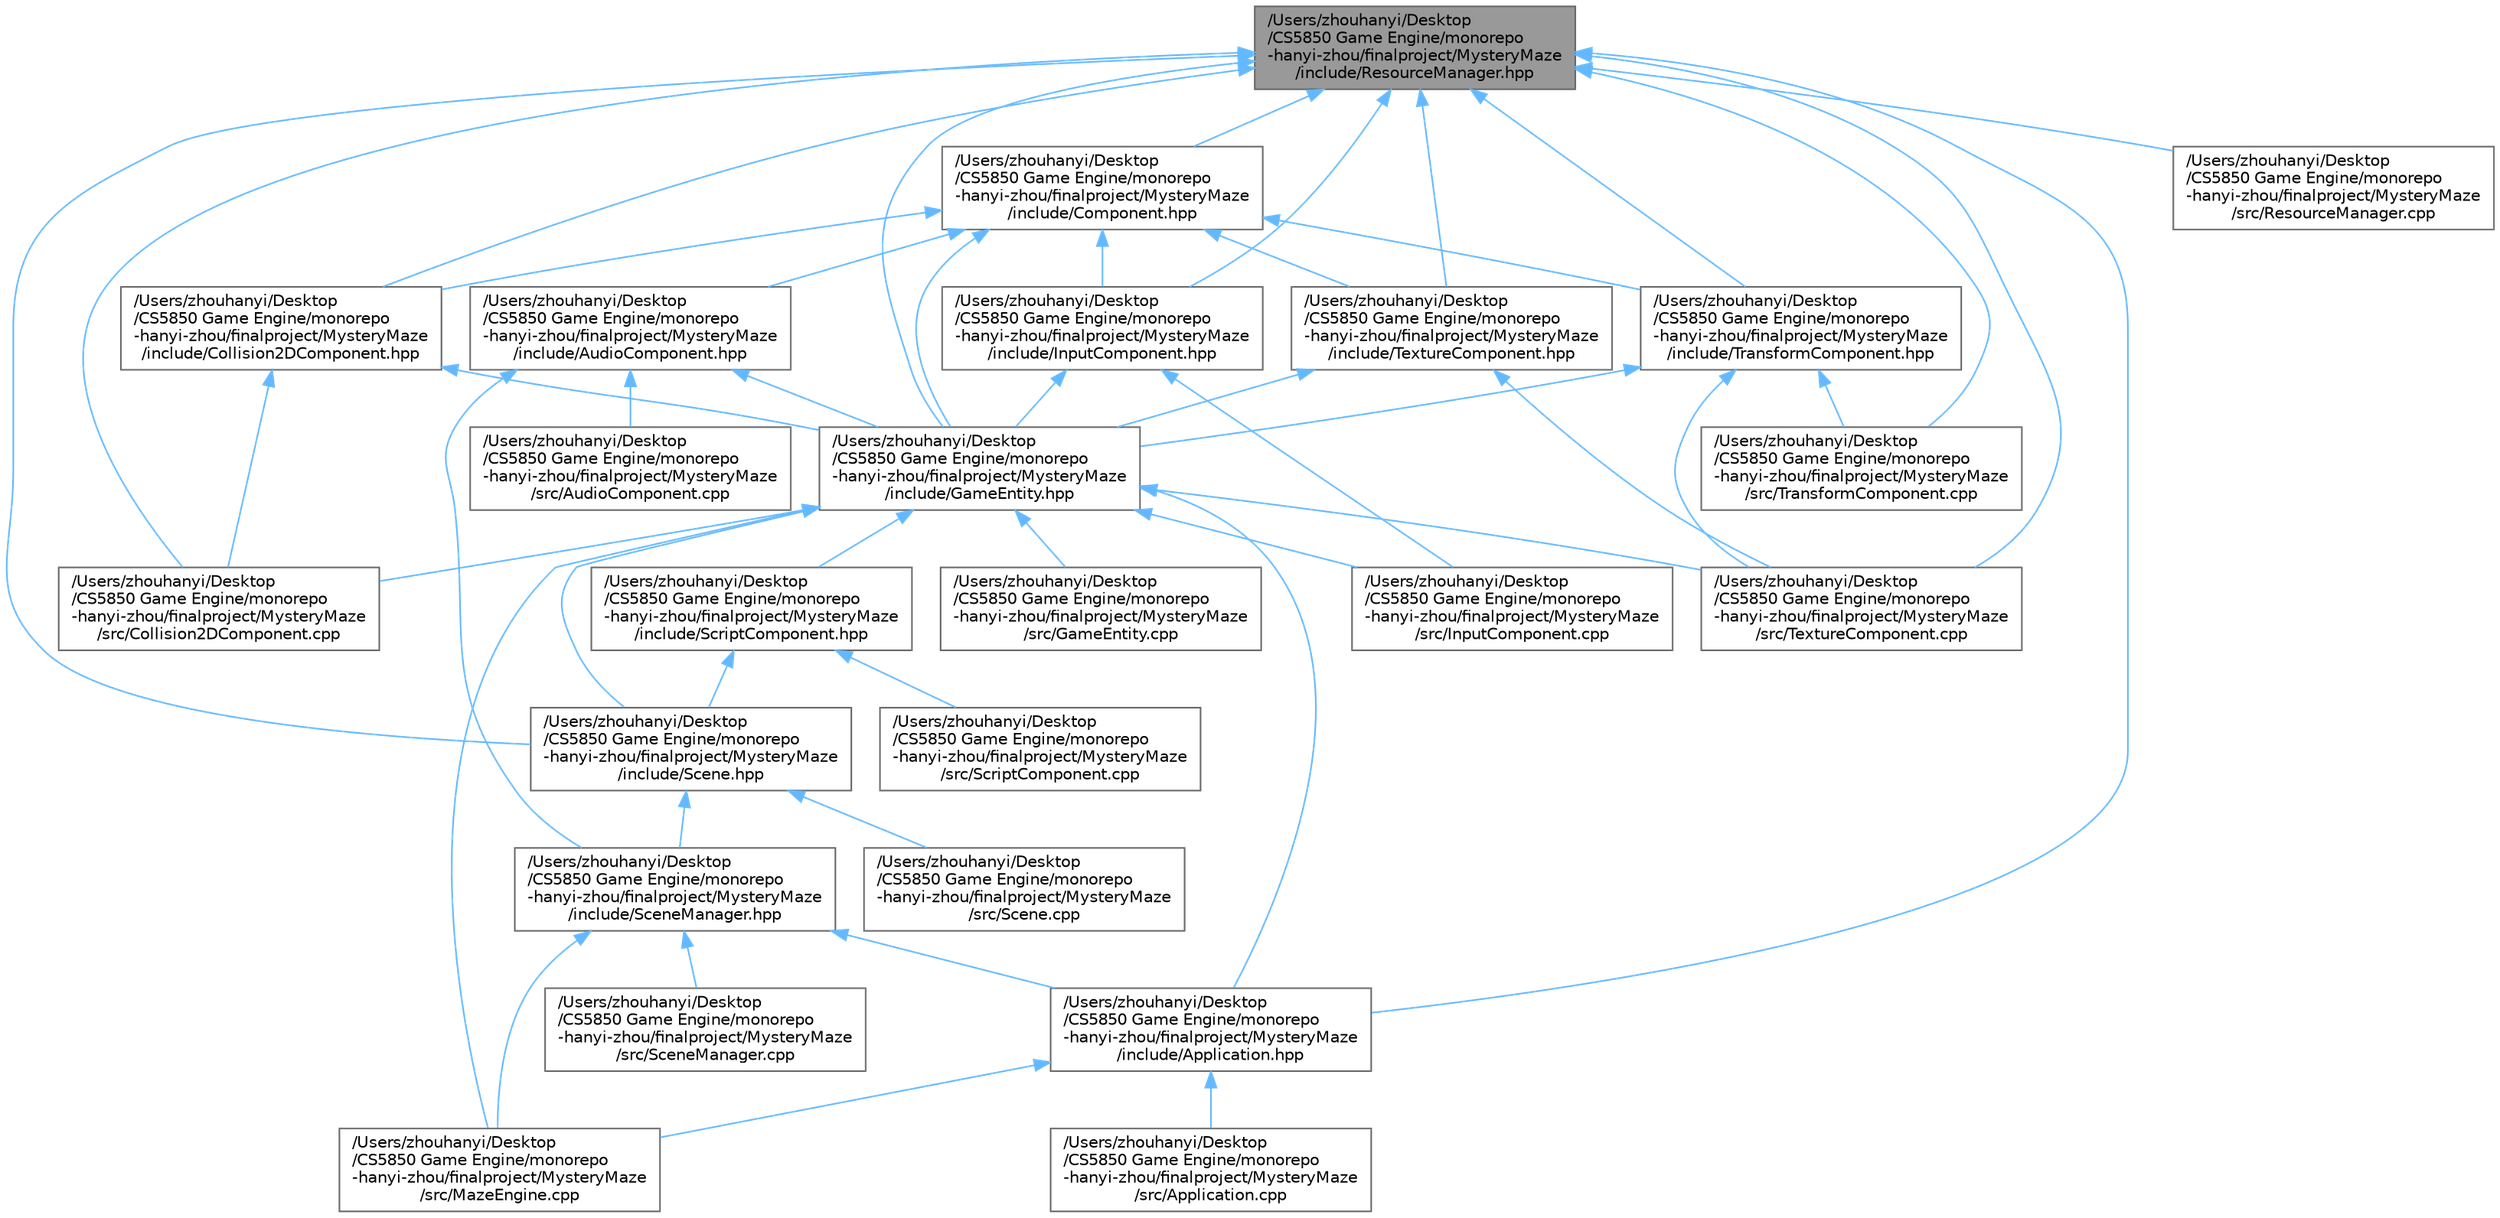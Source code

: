 digraph "/Users/zhouhanyi/Desktop/CS5850 Game Engine/monorepo-hanyi-zhou/finalproject/MysteryMaze/include/ResourceManager.hpp"
{
 // LATEX_PDF_SIZE
  bgcolor="transparent";
  edge [fontname=Helvetica,fontsize=10,labelfontname=Helvetica,labelfontsize=10];
  node [fontname=Helvetica,fontsize=10,shape=box,height=0.2,width=0.4];
  Node1 [id="Node000001",label="/Users/zhouhanyi/Desktop\l/CS5850 Game Engine/monorepo\l-hanyi-zhou/finalproject/MysteryMaze\l/include/ResourceManager.hpp",height=0.2,width=0.4,color="gray40", fillcolor="grey60", style="filled", fontcolor="black",tooltip=" "];
  Node1 -> Node2 [id="edge1_Node000001_Node000002",dir="back",color="steelblue1",style="solid",tooltip=" "];
  Node2 [id="Node000002",label="/Users/zhouhanyi/Desktop\l/CS5850 Game Engine/monorepo\l-hanyi-zhou/finalproject/MysteryMaze\l/include/Application.hpp",height=0.2,width=0.4,color="grey40", fillcolor="white", style="filled",URL="$_application_8hpp.html",tooltip=" "];
  Node2 -> Node3 [id="edge2_Node000002_Node000003",dir="back",color="steelblue1",style="solid",tooltip=" "];
  Node3 [id="Node000003",label="/Users/zhouhanyi/Desktop\l/CS5850 Game Engine/monorepo\l-hanyi-zhou/finalproject/MysteryMaze\l/src/Application.cpp",height=0.2,width=0.4,color="grey40", fillcolor="white", style="filled",URL="$_application_8cpp.html",tooltip=" "];
  Node2 -> Node4 [id="edge3_Node000002_Node000004",dir="back",color="steelblue1",style="solid",tooltip=" "];
  Node4 [id="Node000004",label="/Users/zhouhanyi/Desktop\l/CS5850 Game Engine/monorepo\l-hanyi-zhou/finalproject/MysteryMaze\l/src/MazeEngine.cpp",height=0.2,width=0.4,color="grey40", fillcolor="white", style="filled",URL="$_maze_engine_8cpp.html",tooltip=" "];
  Node1 -> Node5 [id="edge4_Node000001_Node000005",dir="back",color="steelblue1",style="solid",tooltip=" "];
  Node5 [id="Node000005",label="/Users/zhouhanyi/Desktop\l/CS5850 Game Engine/monorepo\l-hanyi-zhou/finalproject/MysteryMaze\l/include/Collision2DComponent.hpp",height=0.2,width=0.4,color="grey40", fillcolor="white", style="filled",URL="$_collision2_d_component_8hpp.html",tooltip=" "];
  Node5 -> Node6 [id="edge5_Node000005_Node000006",dir="back",color="steelblue1",style="solid",tooltip=" "];
  Node6 [id="Node000006",label="/Users/zhouhanyi/Desktop\l/CS5850 Game Engine/monorepo\l-hanyi-zhou/finalproject/MysteryMaze\l/include/GameEntity.hpp",height=0.2,width=0.4,color="grey40", fillcolor="white", style="filled",URL="$_game_entity_8hpp.html",tooltip=" "];
  Node6 -> Node2 [id="edge6_Node000006_Node000002",dir="back",color="steelblue1",style="solid",tooltip=" "];
  Node6 -> Node7 [id="edge7_Node000006_Node000007",dir="back",color="steelblue1",style="solid",tooltip=" "];
  Node7 [id="Node000007",label="/Users/zhouhanyi/Desktop\l/CS5850 Game Engine/monorepo\l-hanyi-zhou/finalproject/MysteryMaze\l/include/Scene.hpp",height=0.2,width=0.4,color="grey40", fillcolor="white", style="filled",URL="$_scene_8hpp.html",tooltip=" "];
  Node7 -> Node8 [id="edge8_Node000007_Node000008",dir="back",color="steelblue1",style="solid",tooltip=" "];
  Node8 [id="Node000008",label="/Users/zhouhanyi/Desktop\l/CS5850 Game Engine/monorepo\l-hanyi-zhou/finalproject/MysteryMaze\l/include/SceneManager.hpp",height=0.2,width=0.4,color="grey40", fillcolor="white", style="filled",URL="$_scene_manager_8hpp.html",tooltip=" "];
  Node8 -> Node2 [id="edge9_Node000008_Node000002",dir="back",color="steelblue1",style="solid",tooltip=" "];
  Node8 -> Node4 [id="edge10_Node000008_Node000004",dir="back",color="steelblue1",style="solid",tooltip=" "];
  Node8 -> Node9 [id="edge11_Node000008_Node000009",dir="back",color="steelblue1",style="solid",tooltip=" "];
  Node9 [id="Node000009",label="/Users/zhouhanyi/Desktop\l/CS5850 Game Engine/monorepo\l-hanyi-zhou/finalproject/MysteryMaze\l/src/SceneManager.cpp",height=0.2,width=0.4,color="grey40", fillcolor="white", style="filled",URL="$_scene_manager_8cpp.html",tooltip=" "];
  Node7 -> Node10 [id="edge12_Node000007_Node000010",dir="back",color="steelblue1",style="solid",tooltip=" "];
  Node10 [id="Node000010",label="/Users/zhouhanyi/Desktop\l/CS5850 Game Engine/monorepo\l-hanyi-zhou/finalproject/MysteryMaze\l/src/Scene.cpp",height=0.2,width=0.4,color="grey40", fillcolor="white", style="filled",URL="$_scene_8cpp.html",tooltip=" "];
  Node6 -> Node11 [id="edge13_Node000006_Node000011",dir="back",color="steelblue1",style="solid",tooltip=" "];
  Node11 [id="Node000011",label="/Users/zhouhanyi/Desktop\l/CS5850 Game Engine/monorepo\l-hanyi-zhou/finalproject/MysteryMaze\l/include/ScriptComponent.hpp",height=0.2,width=0.4,color="grey40", fillcolor="white", style="filled",URL="$_script_component_8hpp.html",tooltip=" "];
  Node11 -> Node7 [id="edge14_Node000011_Node000007",dir="back",color="steelblue1",style="solid",tooltip=" "];
  Node11 -> Node12 [id="edge15_Node000011_Node000012",dir="back",color="steelblue1",style="solid",tooltip=" "];
  Node12 [id="Node000012",label="/Users/zhouhanyi/Desktop\l/CS5850 Game Engine/monorepo\l-hanyi-zhou/finalproject/MysteryMaze\l/src/ScriptComponent.cpp",height=0.2,width=0.4,color="grey40", fillcolor="white", style="filled",URL="$_script_component_8cpp.html",tooltip=" "];
  Node6 -> Node13 [id="edge16_Node000006_Node000013",dir="back",color="steelblue1",style="solid",tooltip=" "];
  Node13 [id="Node000013",label="/Users/zhouhanyi/Desktop\l/CS5850 Game Engine/monorepo\l-hanyi-zhou/finalproject/MysteryMaze\l/src/Collision2DComponent.cpp",height=0.2,width=0.4,color="grey40", fillcolor="white", style="filled",URL="$_collision2_d_component_8cpp.html",tooltip=" "];
  Node6 -> Node14 [id="edge17_Node000006_Node000014",dir="back",color="steelblue1",style="solid",tooltip=" "];
  Node14 [id="Node000014",label="/Users/zhouhanyi/Desktop\l/CS5850 Game Engine/monorepo\l-hanyi-zhou/finalproject/MysteryMaze\l/src/GameEntity.cpp",height=0.2,width=0.4,color="grey40", fillcolor="white", style="filled",URL="$_game_entity_8cpp.html",tooltip=" "];
  Node6 -> Node15 [id="edge18_Node000006_Node000015",dir="back",color="steelblue1",style="solid",tooltip=" "];
  Node15 [id="Node000015",label="/Users/zhouhanyi/Desktop\l/CS5850 Game Engine/monorepo\l-hanyi-zhou/finalproject/MysteryMaze\l/src/InputComponent.cpp",height=0.2,width=0.4,color="grey40", fillcolor="white", style="filled",URL="$_input_component_8cpp.html",tooltip=" "];
  Node6 -> Node4 [id="edge19_Node000006_Node000004",dir="back",color="steelblue1",style="solid",tooltip=" "];
  Node6 -> Node16 [id="edge20_Node000006_Node000016",dir="back",color="steelblue1",style="solid",tooltip=" "];
  Node16 [id="Node000016",label="/Users/zhouhanyi/Desktop\l/CS5850 Game Engine/monorepo\l-hanyi-zhou/finalproject/MysteryMaze\l/src/TextureComponent.cpp",height=0.2,width=0.4,color="grey40", fillcolor="white", style="filled",URL="$_texture_component_8cpp.html",tooltip=" "];
  Node5 -> Node13 [id="edge21_Node000005_Node000013",dir="back",color="steelblue1",style="solid",tooltip=" "];
  Node1 -> Node17 [id="edge22_Node000001_Node000017",dir="back",color="steelblue1",style="solid",tooltip=" "];
  Node17 [id="Node000017",label="/Users/zhouhanyi/Desktop\l/CS5850 Game Engine/monorepo\l-hanyi-zhou/finalproject/MysteryMaze\l/include/Component.hpp",height=0.2,width=0.4,color="grey40", fillcolor="white", style="filled",URL="$_component_8hpp.html",tooltip=" "];
  Node17 -> Node18 [id="edge23_Node000017_Node000018",dir="back",color="steelblue1",style="solid",tooltip=" "];
  Node18 [id="Node000018",label="/Users/zhouhanyi/Desktop\l/CS5850 Game Engine/monorepo\l-hanyi-zhou/finalproject/MysteryMaze\l/include/AudioComponent.hpp",height=0.2,width=0.4,color="grey40", fillcolor="white", style="filled",URL="$_audio_component_8hpp.html",tooltip=" "];
  Node18 -> Node6 [id="edge24_Node000018_Node000006",dir="back",color="steelblue1",style="solid",tooltip=" "];
  Node18 -> Node8 [id="edge25_Node000018_Node000008",dir="back",color="steelblue1",style="solid",tooltip=" "];
  Node18 -> Node19 [id="edge26_Node000018_Node000019",dir="back",color="steelblue1",style="solid",tooltip=" "];
  Node19 [id="Node000019",label="/Users/zhouhanyi/Desktop\l/CS5850 Game Engine/monorepo\l-hanyi-zhou/finalproject/MysteryMaze\l/src/AudioComponent.cpp",height=0.2,width=0.4,color="grey40", fillcolor="white", style="filled",URL="$_audio_component_8cpp.html",tooltip=" "];
  Node17 -> Node5 [id="edge27_Node000017_Node000005",dir="back",color="steelblue1",style="solid",tooltip=" "];
  Node17 -> Node6 [id="edge28_Node000017_Node000006",dir="back",color="steelblue1",style="solid",tooltip=" "];
  Node17 -> Node20 [id="edge29_Node000017_Node000020",dir="back",color="steelblue1",style="solid",tooltip=" "];
  Node20 [id="Node000020",label="/Users/zhouhanyi/Desktop\l/CS5850 Game Engine/monorepo\l-hanyi-zhou/finalproject/MysteryMaze\l/include/InputComponent.hpp",height=0.2,width=0.4,color="grey40", fillcolor="white", style="filled",URL="$_input_component_8hpp.html",tooltip=" "];
  Node20 -> Node6 [id="edge30_Node000020_Node000006",dir="back",color="steelblue1",style="solid",tooltip=" "];
  Node20 -> Node15 [id="edge31_Node000020_Node000015",dir="back",color="steelblue1",style="solid",tooltip=" "];
  Node17 -> Node21 [id="edge32_Node000017_Node000021",dir="back",color="steelblue1",style="solid",tooltip=" "];
  Node21 [id="Node000021",label="/Users/zhouhanyi/Desktop\l/CS5850 Game Engine/monorepo\l-hanyi-zhou/finalproject/MysteryMaze\l/include/TextureComponent.hpp",height=0.2,width=0.4,color="grey40", fillcolor="white", style="filled",URL="$_texture_component_8hpp.html",tooltip=" "];
  Node21 -> Node6 [id="edge33_Node000021_Node000006",dir="back",color="steelblue1",style="solid",tooltip=" "];
  Node21 -> Node16 [id="edge34_Node000021_Node000016",dir="back",color="steelblue1",style="solid",tooltip=" "];
  Node17 -> Node22 [id="edge35_Node000017_Node000022",dir="back",color="steelblue1",style="solid",tooltip=" "];
  Node22 [id="Node000022",label="/Users/zhouhanyi/Desktop\l/CS5850 Game Engine/monorepo\l-hanyi-zhou/finalproject/MysteryMaze\l/include/TransformComponent.hpp",height=0.2,width=0.4,color="grey40", fillcolor="white", style="filled",URL="$_transform_component_8hpp.html",tooltip=" "];
  Node22 -> Node6 [id="edge36_Node000022_Node000006",dir="back",color="steelblue1",style="solid",tooltip=" "];
  Node22 -> Node16 [id="edge37_Node000022_Node000016",dir="back",color="steelblue1",style="solid",tooltip=" "];
  Node22 -> Node23 [id="edge38_Node000022_Node000023",dir="back",color="steelblue1",style="solid",tooltip=" "];
  Node23 [id="Node000023",label="/Users/zhouhanyi/Desktop\l/CS5850 Game Engine/monorepo\l-hanyi-zhou/finalproject/MysteryMaze\l/src/TransformComponent.cpp",height=0.2,width=0.4,color="grey40", fillcolor="white", style="filled",URL="$_transform_component_8cpp.html",tooltip=" "];
  Node1 -> Node6 [id="edge39_Node000001_Node000006",dir="back",color="steelblue1",style="solid",tooltip=" "];
  Node1 -> Node20 [id="edge40_Node000001_Node000020",dir="back",color="steelblue1",style="solid",tooltip=" "];
  Node1 -> Node7 [id="edge41_Node000001_Node000007",dir="back",color="steelblue1",style="solid",tooltip=" "];
  Node1 -> Node21 [id="edge42_Node000001_Node000021",dir="back",color="steelblue1",style="solid",tooltip=" "];
  Node1 -> Node22 [id="edge43_Node000001_Node000022",dir="back",color="steelblue1",style="solid",tooltip=" "];
  Node1 -> Node13 [id="edge44_Node000001_Node000013",dir="back",color="steelblue1",style="solid",tooltip=" "];
  Node1 -> Node24 [id="edge45_Node000001_Node000024",dir="back",color="steelblue1",style="solid",tooltip=" "];
  Node24 [id="Node000024",label="/Users/zhouhanyi/Desktop\l/CS5850 Game Engine/monorepo\l-hanyi-zhou/finalproject/MysteryMaze\l/src/ResourceManager.cpp",height=0.2,width=0.4,color="grey40", fillcolor="white", style="filled",URL="$_resource_manager_8cpp.html",tooltip=" "];
  Node1 -> Node16 [id="edge46_Node000001_Node000016",dir="back",color="steelblue1",style="solid",tooltip=" "];
  Node1 -> Node23 [id="edge47_Node000001_Node000023",dir="back",color="steelblue1",style="solid",tooltip=" "];
}
